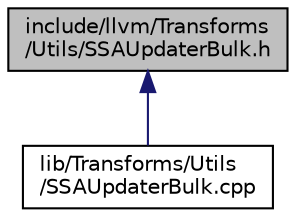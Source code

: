 digraph "include/llvm/Transforms/Utils/SSAUpdaterBulk.h"
{
 // LATEX_PDF_SIZE
  bgcolor="transparent";
  edge [fontname="Helvetica",fontsize="10",labelfontname="Helvetica",labelfontsize="10"];
  node [fontname="Helvetica",fontsize="10",shape="box"];
  Node1 [label="include/llvm/Transforms\l/Utils/SSAUpdaterBulk.h",height=0.2,width=0.4,color="black", fillcolor="grey75", style="filled", fontcolor="black",tooltip=" "];
  Node1 -> Node2 [dir="back",color="midnightblue",fontsize="10",style="solid",fontname="Helvetica"];
  Node2 [label="lib/Transforms/Utils\l/SSAUpdaterBulk.cpp",height=0.2,width=0.4,color="black",URL="$SSAUpdaterBulk_8cpp.html",tooltip=" "];
}
